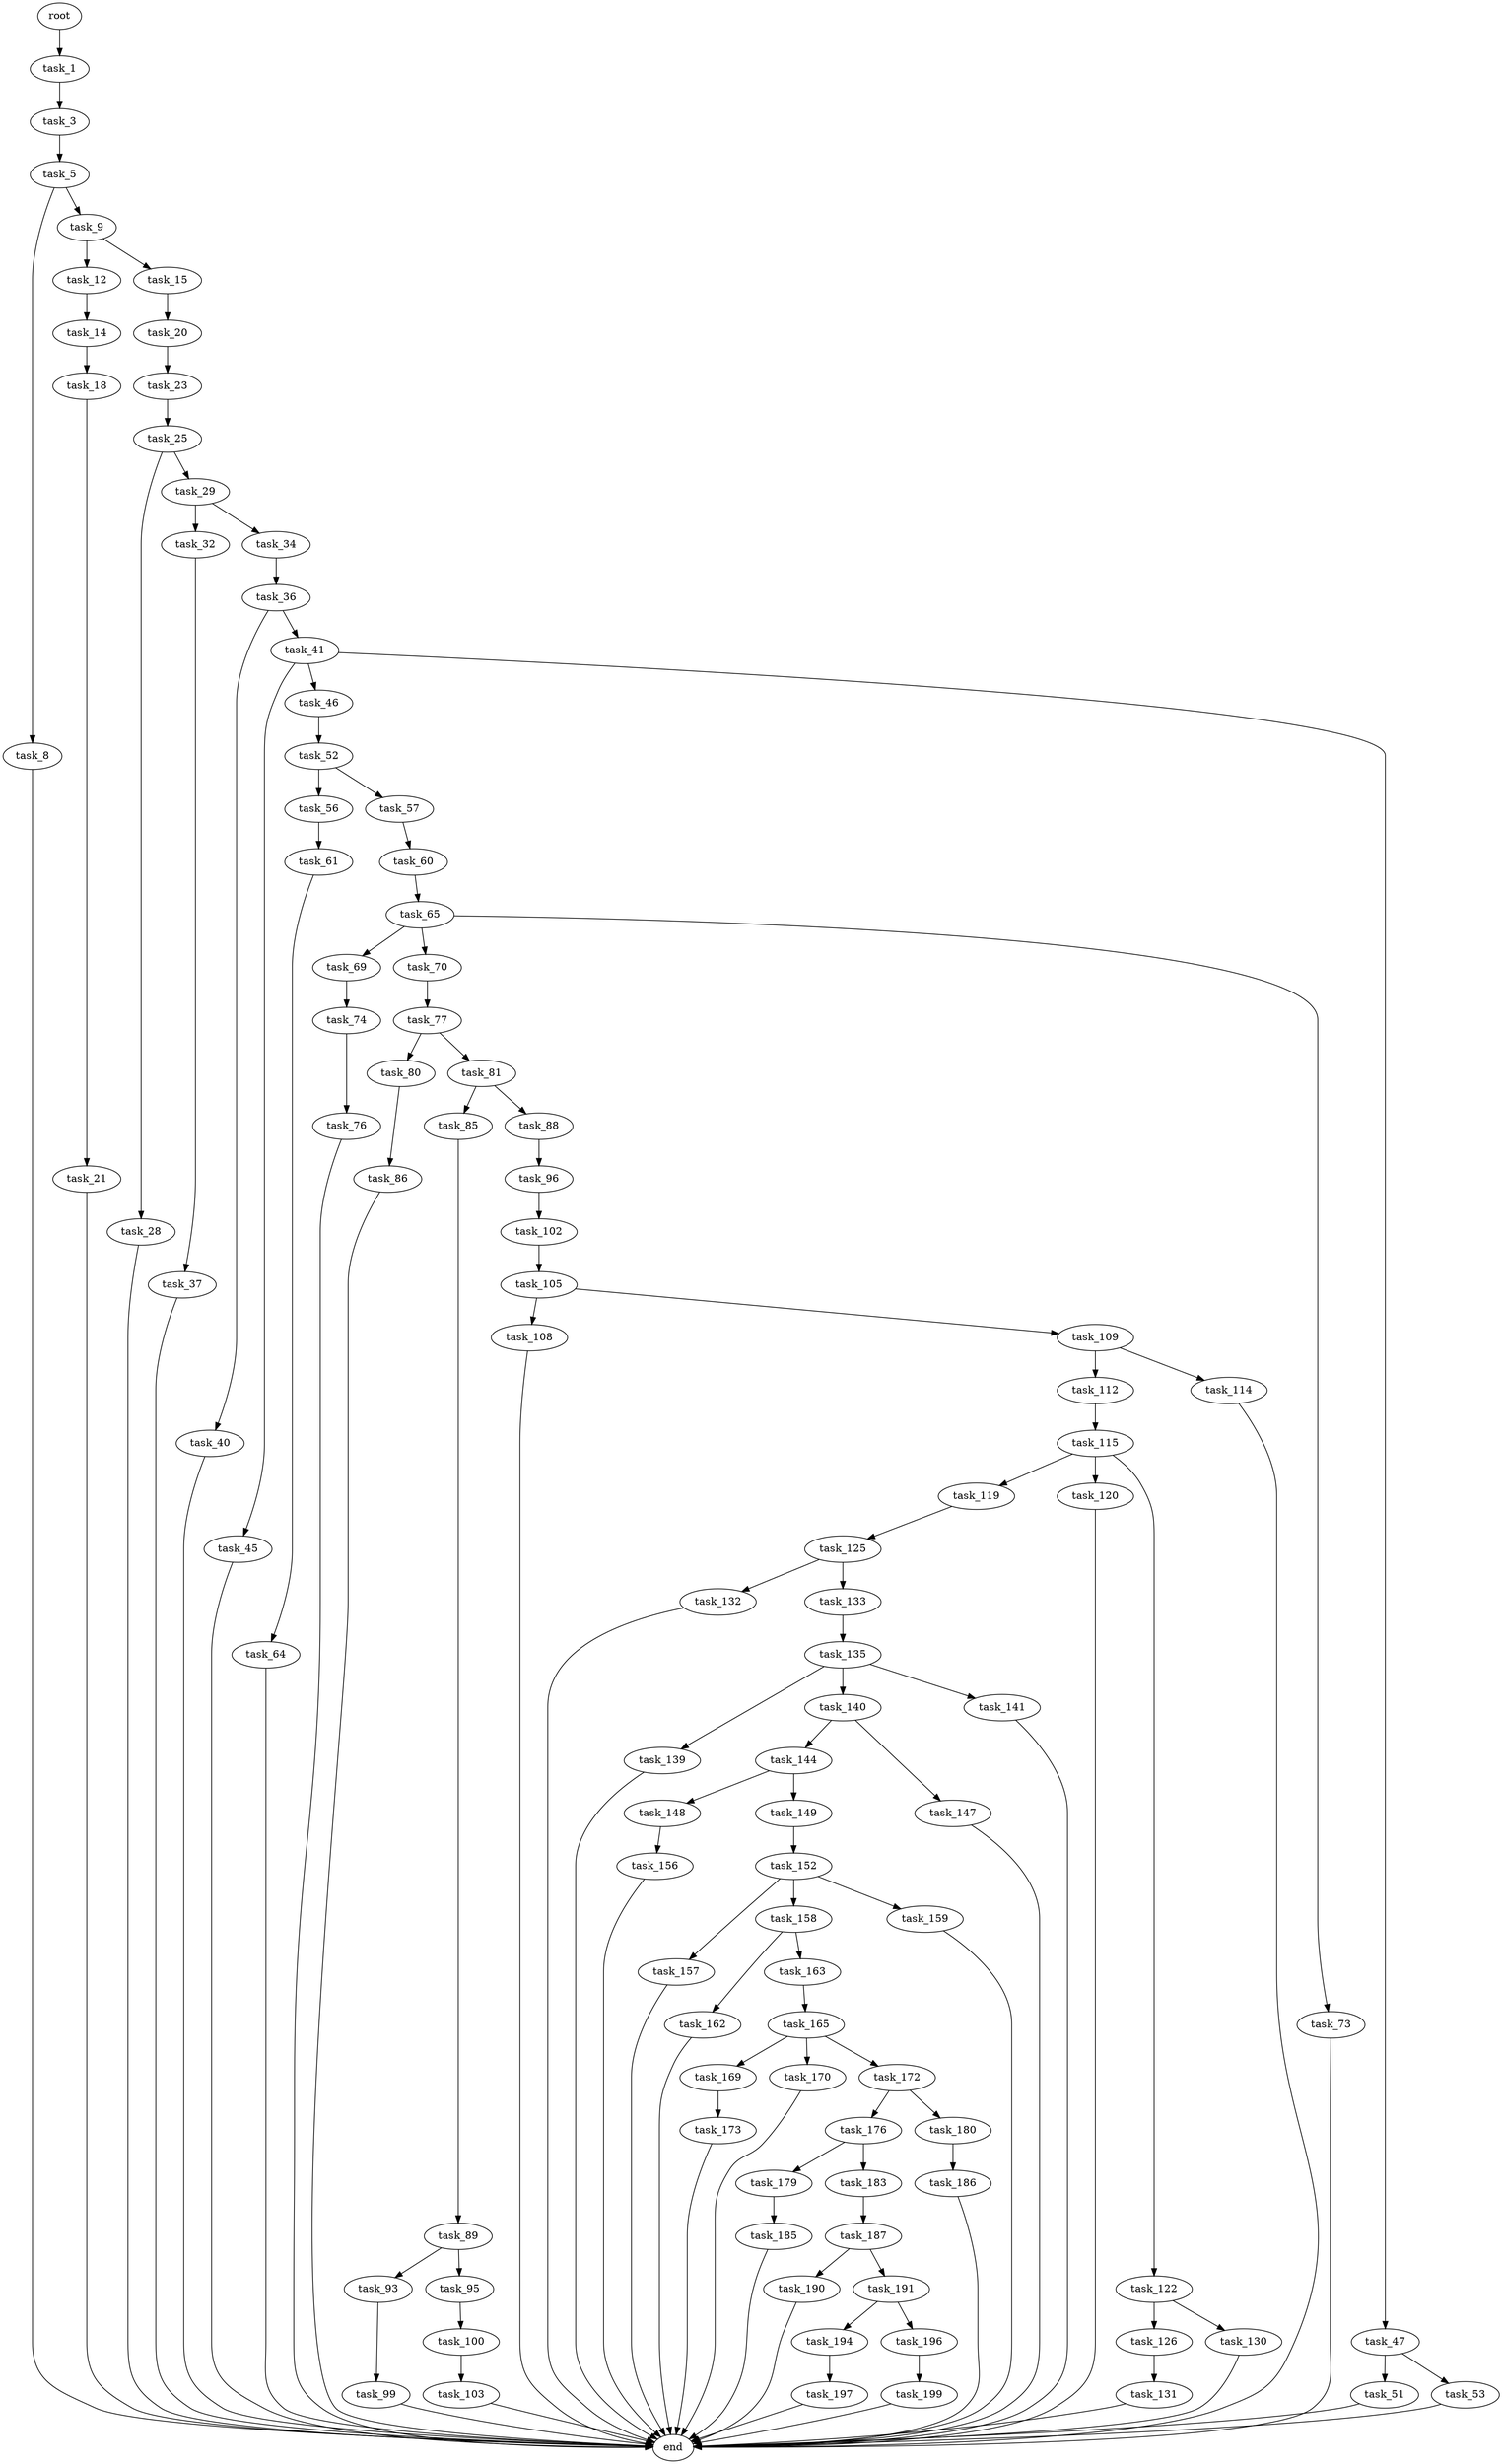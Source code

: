digraph G {
  root [size="0.000000"];
  task_1 [size="28991029248.000000"];
  task_3 [size="28991029248.000000"];
  task_5 [size="8589934592.000000"];
  task_8 [size="231928233984.000000"];
  task_9 [size="71252546394.000000"];
  end [size="0.000000"];
  task_12 [size="33518845084.000000"];
  task_15 [size="134217728000.000000"];
  task_14 [size="68719476736.000000"];
  task_18 [size="8589934592.000000"];
  task_20 [size="549755813888.000000"];
  task_21 [size="28991029248.000000"];
  task_23 [size="549755813888.000000"];
  task_25 [size="864180154032.000000"];
  task_28 [size="3026330317.000000"];
  task_29 [size="28991029248.000000"];
  task_32 [size="549755813888.000000"];
  task_34 [size="368293445632.000000"];
  task_37 [size="55573226368.000000"];
  task_36 [size="231928233984.000000"];
  task_40 [size="325887113028.000000"];
  task_41 [size="183494612076.000000"];
  task_45 [size="3282163190.000000"];
  task_46 [size="1004931899.000000"];
  task_47 [size="32223485746.000000"];
  task_52 [size="782757789696.000000"];
  task_51 [size="782757789696.000000"];
  task_53 [size="3058473508.000000"];
  task_56 [size="93640487802.000000"];
  task_57 [size="74428582056.000000"];
  task_61 [size="957035886782.000000"];
  task_60 [size="28226639446.000000"];
  task_65 [size="887335350881.000000"];
  task_64 [size="2992547969.000000"];
  task_69 [size="162526640448.000000"];
  task_70 [size="1981534429.000000"];
  task_73 [size="19744544332.000000"];
  task_74 [size="6141636493.000000"];
  task_77 [size="782757789696.000000"];
  task_76 [size="5872673050.000000"];
  task_80 [size="782757789696.000000"];
  task_81 [size="60741547724.000000"];
  task_86 [size="44202640525.000000"];
  task_85 [size="782757789696.000000"];
  task_88 [size="38873098157.000000"];
  task_89 [size="238925232701.000000"];
  task_96 [size="240037837932.000000"];
  task_93 [size="8589934592.000000"];
  task_95 [size="397210657935.000000"];
  task_99 [size="24872824778.000000"];
  task_100 [size="959127540748.000000"];
  task_102 [size="8166018683.000000"];
  task_103 [size="26415028126.000000"];
  task_105 [size="231928233984.000000"];
  task_108 [size="323834390724.000000"];
  task_109 [size="14250980987.000000"];
  task_112 [size="68719476736.000000"];
  task_114 [size="52704774402.000000"];
  task_115 [size="27704613500.000000"];
  task_119 [size="71432450918.000000"];
  task_120 [size="5848911345.000000"];
  task_122 [size="1073741824000.000000"];
  task_125 [size="632086058042.000000"];
  task_126 [size="818794849208.000000"];
  task_130 [size="28991029248.000000"];
  task_132 [size="39428200334.000000"];
  task_133 [size="6118438397.000000"];
  task_131 [size="257080251970.000000"];
  task_135 [size="28991029248.000000"];
  task_139 [size="451956022246.000000"];
  task_140 [size="190578745177.000000"];
  task_141 [size="231928233984.000000"];
  task_144 [size="1258135323.000000"];
  task_147 [size="346313845082.000000"];
  task_148 [size="134217728000.000000"];
  task_149 [size="309975662034.000000"];
  task_156 [size="10717091554.000000"];
  task_152 [size="1073741824000.000000"];
  task_157 [size="111755668793.000000"];
  task_158 [size="782757789696.000000"];
  task_159 [size="368293445632.000000"];
  task_162 [size="1073741824000.000000"];
  task_163 [size="22551791714.000000"];
  task_165 [size="231928233984.000000"];
  task_169 [size="246280267537.000000"];
  task_170 [size="2247480929.000000"];
  task_172 [size="127569764388.000000"];
  task_173 [size="782757789696.000000"];
  task_176 [size="134217728000.000000"];
  task_180 [size="18547622772.000000"];
  task_179 [size="8589934592.000000"];
  task_183 [size="3151137497.000000"];
  task_185 [size="584981530649.000000"];
  task_186 [size="38846705041.000000"];
  task_187 [size="9366574016.000000"];
  task_190 [size="42250746525.000000"];
  task_191 [size="8589934592.000000"];
  task_194 [size="1346281857.000000"];
  task_196 [size="132417806019.000000"];
  task_197 [size="1056870646265.000000"];
  task_199 [size="34327703456.000000"];

  root -> task_1 [size="1.000000"];
  task_1 -> task_3 [size="75497472.000000"];
  task_3 -> task_5 [size="75497472.000000"];
  task_5 -> task_8 [size="33554432.000000"];
  task_5 -> task_9 [size="33554432.000000"];
  task_8 -> end [size="1.000000"];
  task_9 -> task_12 [size="75497472.000000"];
  task_9 -> task_15 [size="75497472.000000"];
  task_12 -> task_14 [size="536870912.000000"];
  task_15 -> task_20 [size="209715200.000000"];
  task_14 -> task_18 [size="134217728.000000"];
  task_18 -> task_21 [size="33554432.000000"];
  task_20 -> task_23 [size="536870912.000000"];
  task_21 -> end [size="1.000000"];
  task_23 -> task_25 [size="536870912.000000"];
  task_25 -> task_28 [size="536870912.000000"];
  task_25 -> task_29 [size="536870912.000000"];
  task_28 -> end [size="1.000000"];
  task_29 -> task_32 [size="75497472.000000"];
  task_29 -> task_34 [size="75497472.000000"];
  task_32 -> task_37 [size="536870912.000000"];
  task_34 -> task_36 [size="411041792.000000"];
  task_37 -> end [size="1.000000"];
  task_36 -> task_40 [size="301989888.000000"];
  task_36 -> task_41 [size="301989888.000000"];
  task_40 -> end [size="1.000000"];
  task_41 -> task_45 [size="679477248.000000"];
  task_41 -> task_46 [size="679477248.000000"];
  task_41 -> task_47 [size="679477248.000000"];
  task_45 -> end [size="1.000000"];
  task_46 -> task_52 [size="75497472.000000"];
  task_47 -> task_51 [size="536870912.000000"];
  task_47 -> task_53 [size="536870912.000000"];
  task_52 -> task_56 [size="679477248.000000"];
  task_52 -> task_57 [size="679477248.000000"];
  task_51 -> end [size="1.000000"];
  task_53 -> end [size="1.000000"];
  task_56 -> task_61 [size="209715200.000000"];
  task_57 -> task_60 [size="134217728.000000"];
  task_61 -> task_64 [size="679477248.000000"];
  task_60 -> task_65 [size="33554432.000000"];
  task_65 -> task_69 [size="679477248.000000"];
  task_65 -> task_70 [size="679477248.000000"];
  task_65 -> task_73 [size="679477248.000000"];
  task_64 -> end [size="1.000000"];
  task_69 -> task_74 [size="411041792.000000"];
  task_70 -> task_77 [size="33554432.000000"];
  task_73 -> end [size="1.000000"];
  task_74 -> task_76 [size="301989888.000000"];
  task_77 -> task_80 [size="679477248.000000"];
  task_77 -> task_81 [size="679477248.000000"];
  task_76 -> end [size="1.000000"];
  task_80 -> task_86 [size="679477248.000000"];
  task_81 -> task_85 [size="75497472.000000"];
  task_81 -> task_88 [size="75497472.000000"];
  task_86 -> end [size="1.000000"];
  task_85 -> task_89 [size="679477248.000000"];
  task_88 -> task_96 [size="679477248.000000"];
  task_89 -> task_93 [size="679477248.000000"];
  task_89 -> task_95 [size="679477248.000000"];
  task_96 -> task_102 [size="301989888.000000"];
  task_93 -> task_99 [size="33554432.000000"];
  task_95 -> task_100 [size="411041792.000000"];
  task_99 -> end [size="1.000000"];
  task_100 -> task_103 [size="679477248.000000"];
  task_102 -> task_105 [size="679477248.000000"];
  task_103 -> end [size="1.000000"];
  task_105 -> task_108 [size="301989888.000000"];
  task_105 -> task_109 [size="301989888.000000"];
  task_108 -> end [size="1.000000"];
  task_109 -> task_112 [size="301989888.000000"];
  task_109 -> task_114 [size="301989888.000000"];
  task_112 -> task_115 [size="134217728.000000"];
  task_114 -> end [size="1.000000"];
  task_115 -> task_119 [size="33554432.000000"];
  task_115 -> task_120 [size="33554432.000000"];
  task_115 -> task_122 [size="33554432.000000"];
  task_119 -> task_125 [size="75497472.000000"];
  task_120 -> end [size="1.000000"];
  task_122 -> task_126 [size="838860800.000000"];
  task_122 -> task_130 [size="838860800.000000"];
  task_125 -> task_132 [size="411041792.000000"];
  task_125 -> task_133 [size="411041792.000000"];
  task_126 -> task_131 [size="679477248.000000"];
  task_130 -> end [size="1.000000"];
  task_132 -> end [size="1.000000"];
  task_133 -> task_135 [size="134217728.000000"];
  task_131 -> end [size="1.000000"];
  task_135 -> task_139 [size="75497472.000000"];
  task_135 -> task_140 [size="75497472.000000"];
  task_135 -> task_141 [size="75497472.000000"];
  task_139 -> end [size="1.000000"];
  task_140 -> task_144 [size="411041792.000000"];
  task_140 -> task_147 [size="411041792.000000"];
  task_141 -> end [size="1.000000"];
  task_144 -> task_148 [size="75497472.000000"];
  task_144 -> task_149 [size="75497472.000000"];
  task_147 -> end [size="1.000000"];
  task_148 -> task_156 [size="209715200.000000"];
  task_149 -> task_152 [size="209715200.000000"];
  task_156 -> end [size="1.000000"];
  task_152 -> task_157 [size="838860800.000000"];
  task_152 -> task_158 [size="838860800.000000"];
  task_152 -> task_159 [size="838860800.000000"];
  task_157 -> end [size="1.000000"];
  task_158 -> task_162 [size="679477248.000000"];
  task_158 -> task_163 [size="679477248.000000"];
  task_159 -> end [size="1.000000"];
  task_162 -> end [size="1.000000"];
  task_163 -> task_165 [size="536870912.000000"];
  task_165 -> task_169 [size="301989888.000000"];
  task_165 -> task_170 [size="301989888.000000"];
  task_165 -> task_172 [size="301989888.000000"];
  task_169 -> task_173 [size="679477248.000000"];
  task_170 -> end [size="1.000000"];
  task_172 -> task_176 [size="134217728.000000"];
  task_172 -> task_180 [size="134217728.000000"];
  task_173 -> end [size="1.000000"];
  task_176 -> task_179 [size="209715200.000000"];
  task_176 -> task_183 [size="209715200.000000"];
  task_180 -> task_186 [size="33554432.000000"];
  task_179 -> task_185 [size="33554432.000000"];
  task_183 -> task_187 [size="75497472.000000"];
  task_185 -> end [size="1.000000"];
  task_186 -> end [size="1.000000"];
  task_187 -> task_190 [size="301989888.000000"];
  task_187 -> task_191 [size="301989888.000000"];
  task_190 -> end [size="1.000000"];
  task_191 -> task_194 [size="33554432.000000"];
  task_191 -> task_196 [size="33554432.000000"];
  task_194 -> task_197 [size="33554432.000000"];
  task_196 -> task_199 [size="301989888.000000"];
  task_197 -> end [size="1.000000"];
  task_199 -> end [size="1.000000"];
}
